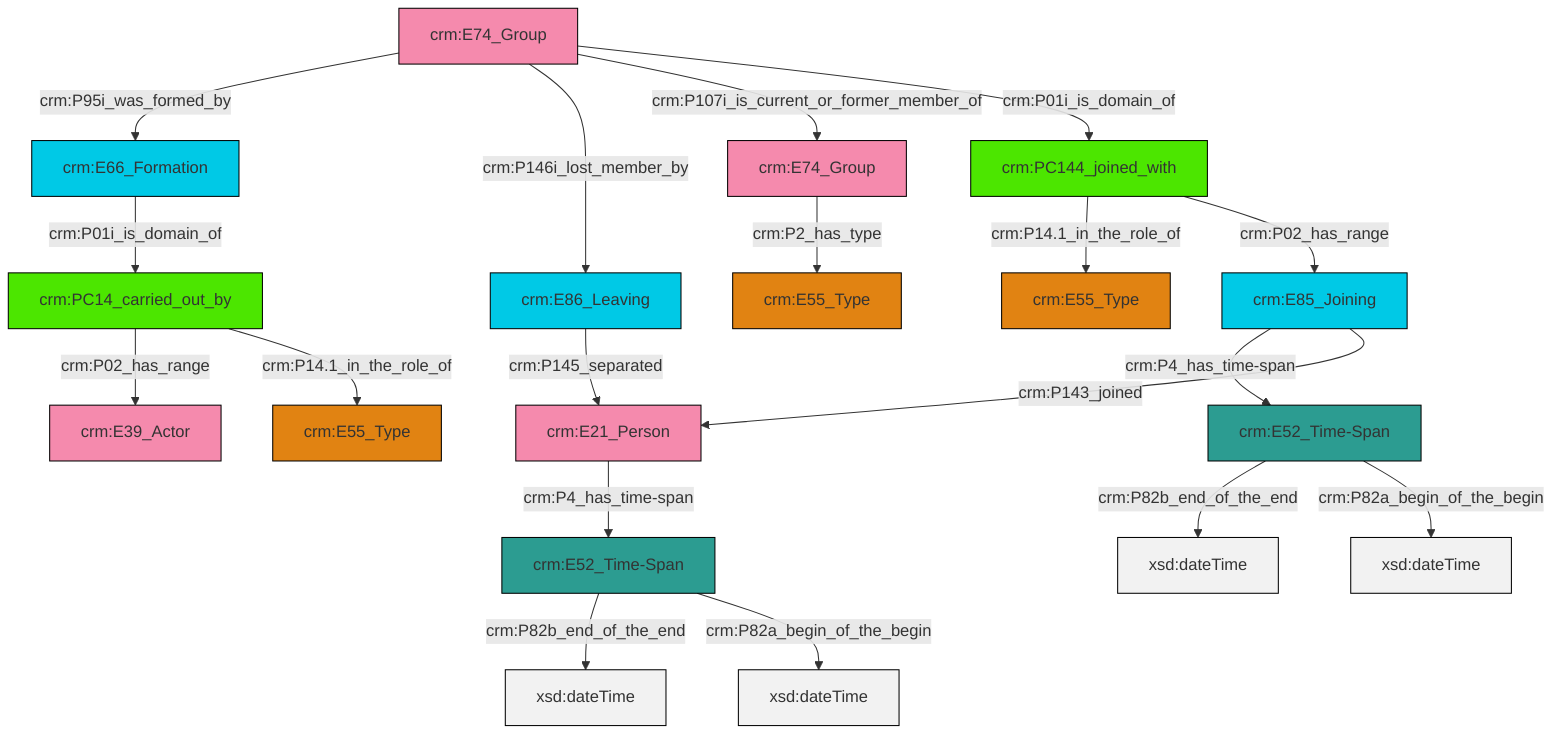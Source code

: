 graph TD
classDef Literal fill:#f2f2f2,stroke:#000000;
classDef CRM_Entity fill:#FFFFFF,stroke:#000000;
classDef Temporal_Entity fill:#00C9E6, stroke:#000000;
classDef Type fill:#E18312, stroke:#000000;
classDef Time-Span fill:#2C9C91, stroke:#000000;
classDef Appellation fill:#FFEB7F, stroke:#000000;
classDef Place fill:#008836, stroke:#000000;
classDef Persistent_Item fill:#B266B2, stroke:#000000;
classDef Conceptual_Object fill:#FFD700, stroke:#000000;
classDef Physical_Thing fill:#D2B48C, stroke:#000000;
classDef Actor fill:#f58aad, stroke:#000000;
classDef PC_Classes fill:#4ce600, stroke:#000000;
classDef Multi fill:#cccccc,stroke:#000000;

2["crm:E74_Group"]:::Actor -->|crm:P95i_was_formed_by| 3["crm:E66_Formation"]:::Temporal_Entity
2["crm:E74_Group"]:::Actor -->|crm:P146i_lost_member_by| 6["crm:E86_Leaving"]:::Temporal_Entity
6["crm:E86_Leaving"]:::Temporal_Entity -->|crm:P145_separated| 9["crm:E21_Person"]:::Actor
10["crm:PC144_joined_with"]:::PC_Classes -->|crm:P14.1_in_the_role_of| 0["crm:E55_Type"]:::Type
9["crm:E21_Person"]:::Actor -->|crm:P4_has_time-span| 12["crm:E52_Time-Span"]:::Time-Span
15["crm:PC14_carried_out_by"]:::PC_Classes -->|crm:P02_has_range| 16["crm:E39_Actor"]:::Actor
18["crm:E85_Joining"]:::Temporal_Entity -->|crm:P4_has_time-span| 19["crm:E52_Time-Span"]:::Time-Span
7["crm:E74_Group"]:::Actor -->|crm:P2_has_type| 20["crm:E55_Type"]:::Type
2["crm:E74_Group"]:::Actor -->|crm:P107i_is_current_or_former_member_of| 7["crm:E74_Group"]:::Actor
12["crm:E52_Time-Span"]:::Time-Span -->|crm:P82b_end_of_the_end| 21[xsd:dateTime]:::Literal
3["crm:E66_Formation"]:::Temporal_Entity -->|crm:P01i_is_domain_of| 15["crm:PC14_carried_out_by"]:::PC_Classes
12["crm:E52_Time-Span"]:::Time-Span -->|crm:P82a_begin_of_the_begin| 22[xsd:dateTime]:::Literal
19["crm:E52_Time-Span"]:::Time-Span -->|crm:P82b_end_of_the_end| 24[xsd:dateTime]:::Literal
10["crm:PC144_joined_with"]:::PC_Classes -->|crm:P02_has_range| 18["crm:E85_Joining"]:::Temporal_Entity
18["crm:E85_Joining"]:::Temporal_Entity -->|crm:P143_joined| 9["crm:E21_Person"]:::Actor
2["crm:E74_Group"]:::Actor -->|crm:P01i_is_domain_of| 10["crm:PC144_joined_with"]:::PC_Classes
15["crm:PC14_carried_out_by"]:::PC_Classes -->|crm:P14.1_in_the_role_of| 4["crm:E55_Type"]:::Type
19["crm:E52_Time-Span"]:::Time-Span -->|crm:P82a_begin_of_the_begin| 32[xsd:dateTime]:::Literal